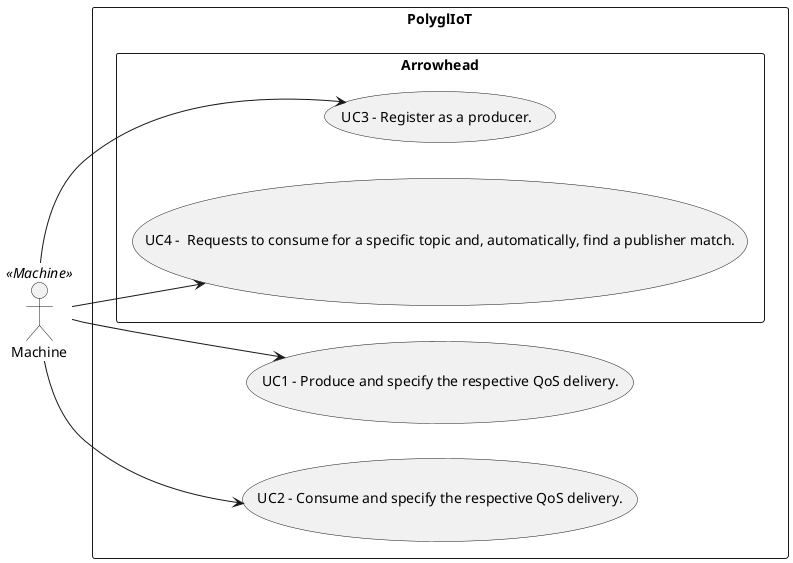 @startuml

left to right direction

rectangle PolyglIoT {
    usecase "UC1 - Produce and specify the respective QoS delivery." as UC1
    usecase "UC2 - Consume and specify the respective QoS delivery." as UC2

rectangle Arrowhead {
    usecase "UC3 - Register as a producer." as UC3
    usecase "UC4 -  Requests to consume for a specific topic and, automatically, find a publisher match." as UC4
}
}
actor "Machine" as Machine <<Machine>>

:Machine: --> (UC1)
:Machine: --> (UC2)
:Machine: --> (UC3)
:Machine: --> (UC4)

@enduml